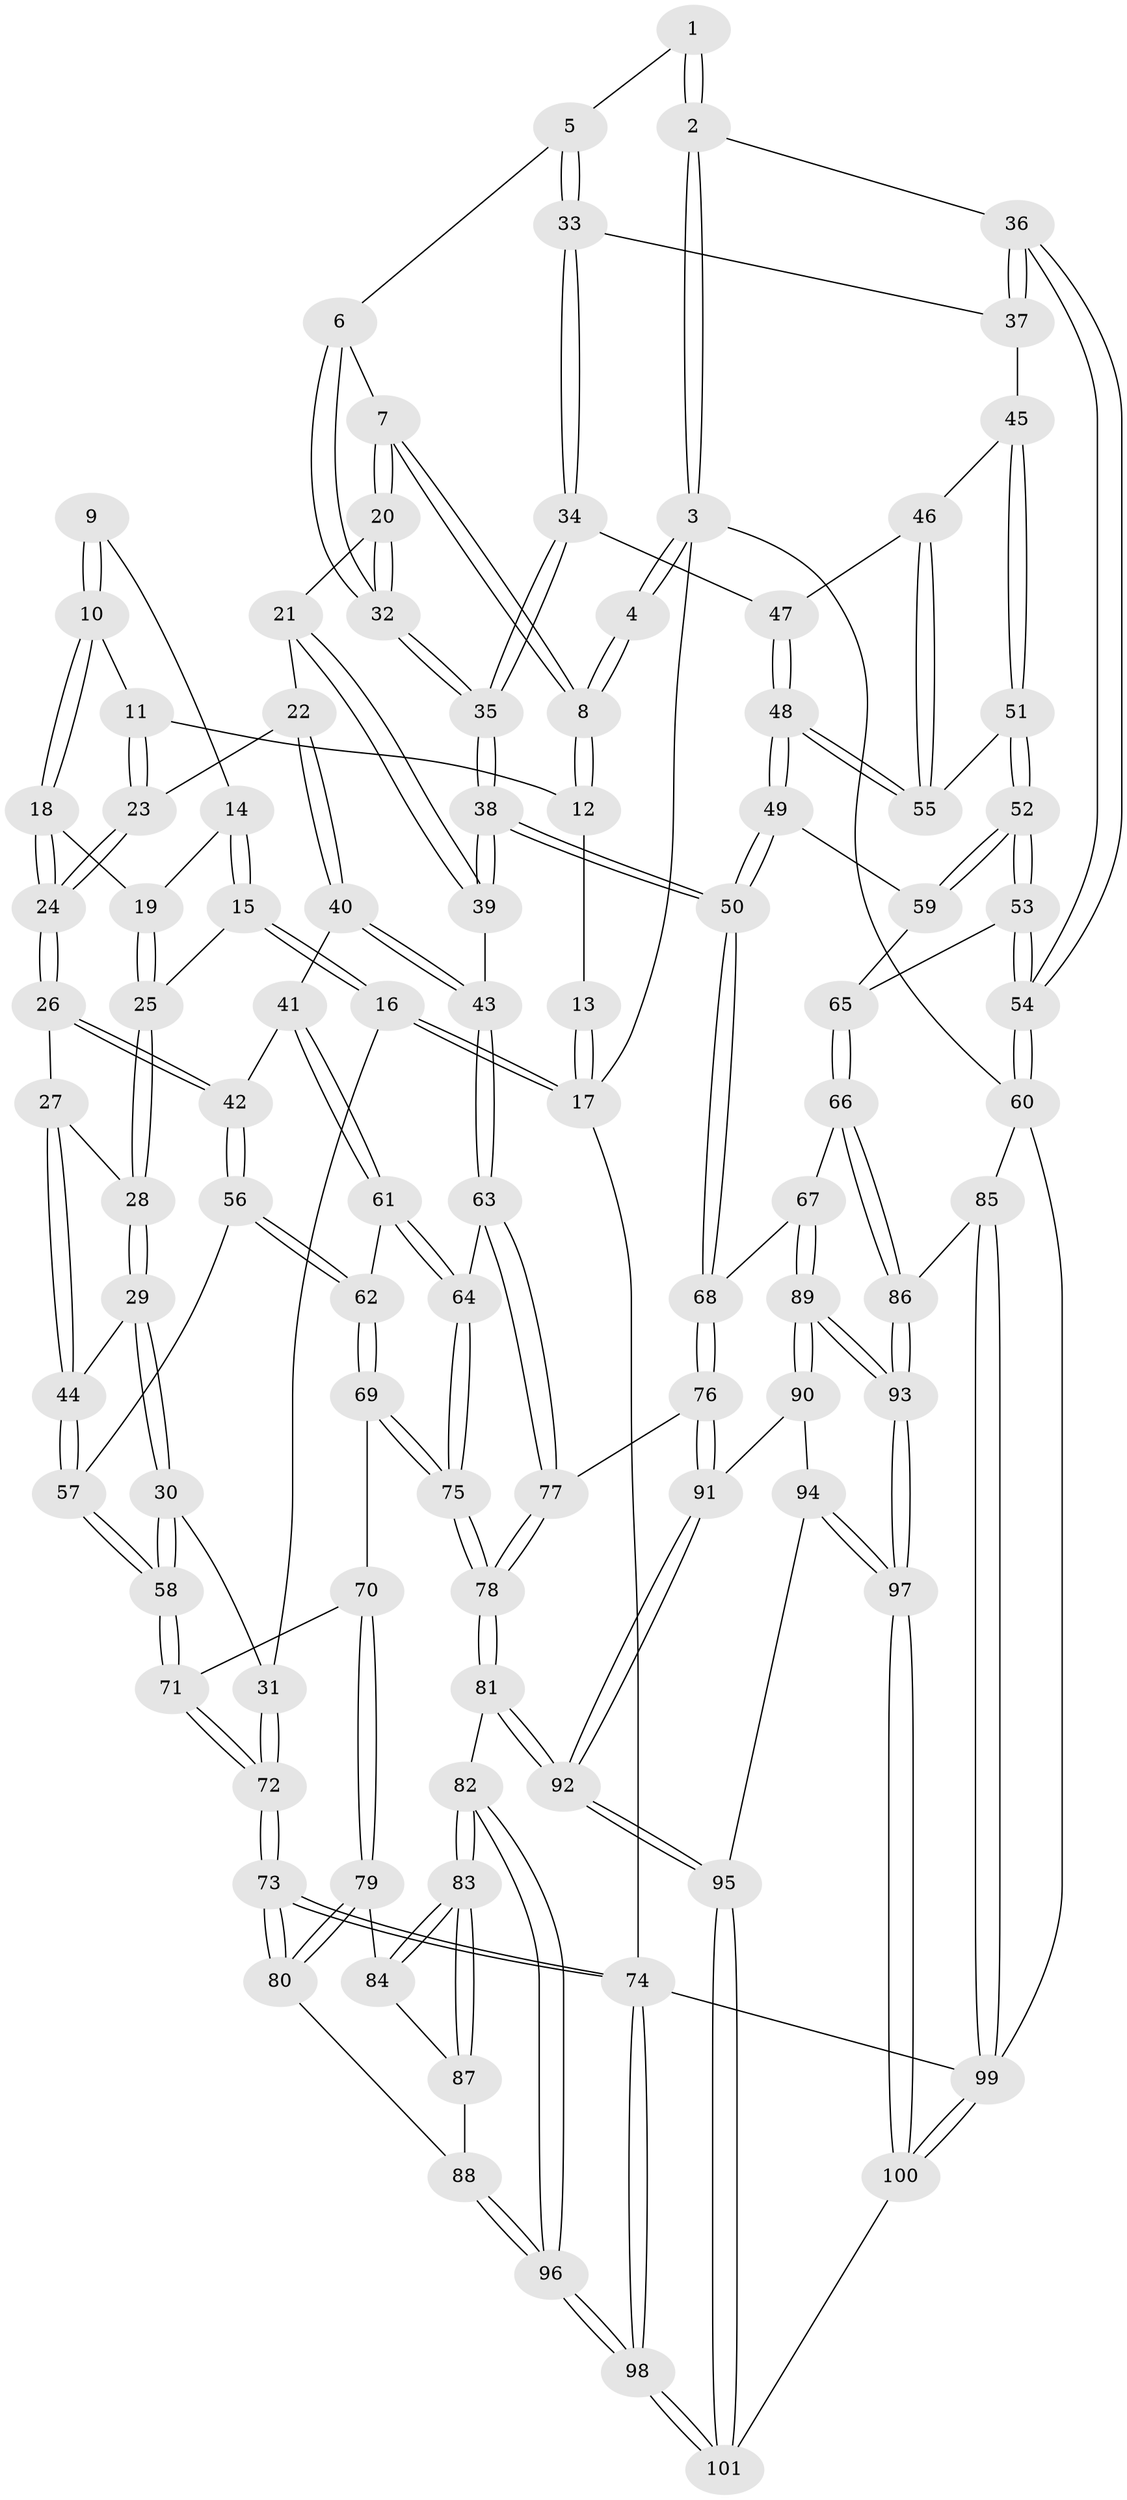 // Generated by graph-tools (version 1.1) at 2025/16/03/09/25 04:16:47]
// undirected, 101 vertices, 249 edges
graph export_dot {
graph [start="1"]
  node [color=gray90,style=filled];
  1 [pos="+0.9223492018045901+0.05462465330656548"];
  2 [pos="+1+0"];
  3 [pos="+1+0"];
  4 [pos="+0.9052877481388522+0"];
  5 [pos="+0.8306592415032484+0.14726650604884767"];
  6 [pos="+0.7089166135077144+0.07964039988751016"];
  7 [pos="+0.6899520076970702+0.05934363033296767"];
  8 [pos="+0.6336592190414017+0"];
  9 [pos="+0.19042954301107998+0"];
  10 [pos="+0.29471088820480557+0.09510770222652444"];
  11 [pos="+0.42782292319390636+0.006321192392017826"];
  12 [pos="+0.5472896621027287+0"];
  13 [pos="+0.13032374358228743+0"];
  14 [pos="+0.168731515084921+0.026778473236462163"];
  15 [pos="+0.05226164492946506+0.15899860192496337"];
  16 [pos="+0+0.20220804433150583"];
  17 [pos="+0+0"];
  18 [pos="+0.29273282939326145+0.142296225386214"];
  19 [pos="+0.19087549629246278+0.16615300979215059"];
  20 [pos="+0.5479555990430363+0.19498704540660744"];
  21 [pos="+0.5449977618273033+0.1970610956124537"];
  22 [pos="+0.5233348036697404+0.20436300503953841"];
  23 [pos="+0.4403745469371582+0.1983882556190674"];
  24 [pos="+0.35642405079527056+0.23889044909972423"];
  25 [pos="+0.15626593793236782+0.19033731356594552"];
  26 [pos="+0.3501482666708573+0.257506200660839"];
  27 [pos="+0.19694136522078332+0.25882634165454177"];
  28 [pos="+0.17188260356191828+0.2326611326767115"];
  29 [pos="+0.110090911361505+0.2978887472722878"];
  30 [pos="+0+0.2742448641891433"];
  31 [pos="+0+0.23292056724969593"];
  32 [pos="+0.687713443326474+0.3420631080670055"];
  33 [pos="+0.8514180678867598+0.16981583941664866"];
  34 [pos="+0.7636364375894732+0.3230258184832006"];
  35 [pos="+0.6893055746901599+0.3601059859922288"];
  36 [pos="+1+0.1302956196098995"];
  37 [pos="+0.9000956696236333+0.20183791193597236"];
  38 [pos="+0.6495067318686337+0.45679124385328124"];
  39 [pos="+0.6406782078937587+0.45453061683364915"];
  40 [pos="+0.500181402317718+0.4041126868881854"];
  41 [pos="+0.45137160715251906+0.39798050183691425"];
  42 [pos="+0.352357862585614+0.33537698149687806"];
  43 [pos="+0.5858727912993198+0.45051875376807754"];
  44 [pos="+0.180802038884237+0.3598826209069056"];
  45 [pos="+0.9039738775251611+0.2830192964632767"];
  46 [pos="+0.8477789480952281+0.33540018692666"];
  47 [pos="+0.8092705079502299+0.3341703233782698"];
  48 [pos="+0.7926549707224491+0.4544152048252253"];
  49 [pos="+0.7867875110920092+0.46066507448879707"];
  50 [pos="+0.666513763517904+0.4767917897297892"];
  51 [pos="+0.9741345557676282+0.39489844526920365"];
  52 [pos="+1+0.47294261896221357"];
  53 [pos="+1+0.5087635164729728"];
  54 [pos="+1+0.5149304187642341"];
  55 [pos="+0.8375724189262448+0.4124355380599886"];
  56 [pos="+0.24590994101442065+0.42800950295102624"];
  57 [pos="+0.20230043796487188+0.431757898476385"];
  58 [pos="+0.15793351720961596+0.4617108929063768"];
  59 [pos="+0.8477193207886813+0.49350500895868193"];
  60 [pos="+1+0.7258792813805894"];
  61 [pos="+0.38046203449011723+0.5306703232833476"];
  62 [pos="+0.30294543688122516+0.498262688376963"];
  63 [pos="+0.46858864716133214+0.5655514745350368"];
  64 [pos="+0.41003780354067937+0.5838359386907744"];
  65 [pos="+0.8683347221667895+0.5872140925737708"];
  66 [pos="+0.7960110634596722+0.6874155684985687"];
  67 [pos="+0.6908806813839641+0.6334624089228206"];
  68 [pos="+0.6855849426062405+0.6291116851729931"];
  69 [pos="+0.27179070777464853+0.6238256649847914"];
  70 [pos="+0.12157539213421892+0.5965118745450064"];
  71 [pos="+0.11117802987351977+0.5812584385164392"];
  72 [pos="+0+0.5929361706198117"];
  73 [pos="+0+0.8111604462837864"];
  74 [pos="+0+1"];
  75 [pos="+0.36695991131146927+0.7030014666004298"];
  76 [pos="+0.5834348388680679+0.6857088128857523"];
  77 [pos="+0.5780417472827692+0.6862731823147166"];
  78 [pos="+0.380150067004194+0.7686902130460025"];
  79 [pos="+0.12870256972169308+0.664429353434062"];
  80 [pos="+0+0.8076351167020699"];
  81 [pos="+0.35664736449959283+0.838925930145333"];
  82 [pos="+0.32594256852476133+0.838015643764236"];
  83 [pos="+0.2949179759923549+0.8212902392526436"];
  84 [pos="+0.14065291866356958+0.6923537022972891"];
  85 [pos="+0.9522226453703899+0.791590784288877"];
  86 [pos="+0.8634787494071088+0.7703681357342943"];
  87 [pos="+0.0908596232349175+0.8085749162109432"];
  88 [pos="+0.06077412475448193+0.8312509612317937"];
  89 [pos="+0.6615576870088068+0.8519417737210387"];
  90 [pos="+0.6308737911231551+0.8464685320676273"];
  91 [pos="+0.5989926528048432+0.8176757222239571"];
  92 [pos="+0.37007649637693335+0.8616006040130273"];
  93 [pos="+0.7288904742040595+0.9013738160225622"];
  94 [pos="+0.5849994855737266+0.8902834561495786"];
  95 [pos="+0.402731759895745+0.9500218319248703"];
  96 [pos="+0.13153475831741362+0.9417656446756041"];
  97 [pos="+0.7111052443710786+1"];
  98 [pos="+0+1"];
  99 [pos="+0.8374030568374062+1"];
  100 [pos="+0.7094310952363215+1"];
  101 [pos="+0.4401510420269085+1"];
  1 -- 2;
  1 -- 2;
  1 -- 5;
  2 -- 3;
  2 -- 3;
  2 -- 36;
  3 -- 4;
  3 -- 4;
  3 -- 17;
  3 -- 60;
  4 -- 8;
  4 -- 8;
  5 -- 6;
  5 -- 33;
  5 -- 33;
  6 -- 7;
  6 -- 32;
  6 -- 32;
  7 -- 8;
  7 -- 8;
  7 -- 20;
  7 -- 20;
  8 -- 12;
  8 -- 12;
  9 -- 10;
  9 -- 10;
  9 -- 14;
  10 -- 11;
  10 -- 18;
  10 -- 18;
  11 -- 12;
  11 -- 23;
  11 -- 23;
  12 -- 13;
  13 -- 17;
  13 -- 17;
  14 -- 15;
  14 -- 15;
  14 -- 19;
  15 -- 16;
  15 -- 16;
  15 -- 25;
  16 -- 17;
  16 -- 17;
  16 -- 31;
  17 -- 74;
  18 -- 19;
  18 -- 24;
  18 -- 24;
  19 -- 25;
  19 -- 25;
  20 -- 21;
  20 -- 32;
  20 -- 32;
  21 -- 22;
  21 -- 39;
  21 -- 39;
  22 -- 23;
  22 -- 40;
  22 -- 40;
  23 -- 24;
  23 -- 24;
  24 -- 26;
  24 -- 26;
  25 -- 28;
  25 -- 28;
  26 -- 27;
  26 -- 42;
  26 -- 42;
  27 -- 28;
  27 -- 44;
  27 -- 44;
  28 -- 29;
  28 -- 29;
  29 -- 30;
  29 -- 30;
  29 -- 44;
  30 -- 31;
  30 -- 58;
  30 -- 58;
  31 -- 72;
  31 -- 72;
  32 -- 35;
  32 -- 35;
  33 -- 34;
  33 -- 34;
  33 -- 37;
  34 -- 35;
  34 -- 35;
  34 -- 47;
  35 -- 38;
  35 -- 38;
  36 -- 37;
  36 -- 37;
  36 -- 54;
  36 -- 54;
  37 -- 45;
  38 -- 39;
  38 -- 39;
  38 -- 50;
  38 -- 50;
  39 -- 43;
  40 -- 41;
  40 -- 43;
  40 -- 43;
  41 -- 42;
  41 -- 61;
  41 -- 61;
  42 -- 56;
  42 -- 56;
  43 -- 63;
  43 -- 63;
  44 -- 57;
  44 -- 57;
  45 -- 46;
  45 -- 51;
  45 -- 51;
  46 -- 47;
  46 -- 55;
  46 -- 55;
  47 -- 48;
  47 -- 48;
  48 -- 49;
  48 -- 49;
  48 -- 55;
  48 -- 55;
  49 -- 50;
  49 -- 50;
  49 -- 59;
  50 -- 68;
  50 -- 68;
  51 -- 52;
  51 -- 52;
  51 -- 55;
  52 -- 53;
  52 -- 53;
  52 -- 59;
  52 -- 59;
  53 -- 54;
  53 -- 54;
  53 -- 65;
  54 -- 60;
  54 -- 60;
  56 -- 57;
  56 -- 62;
  56 -- 62;
  57 -- 58;
  57 -- 58;
  58 -- 71;
  58 -- 71;
  59 -- 65;
  60 -- 85;
  60 -- 99;
  61 -- 62;
  61 -- 64;
  61 -- 64;
  62 -- 69;
  62 -- 69;
  63 -- 64;
  63 -- 77;
  63 -- 77;
  64 -- 75;
  64 -- 75;
  65 -- 66;
  65 -- 66;
  66 -- 67;
  66 -- 86;
  66 -- 86;
  67 -- 68;
  67 -- 89;
  67 -- 89;
  68 -- 76;
  68 -- 76;
  69 -- 70;
  69 -- 75;
  69 -- 75;
  70 -- 71;
  70 -- 79;
  70 -- 79;
  71 -- 72;
  71 -- 72;
  72 -- 73;
  72 -- 73;
  73 -- 74;
  73 -- 74;
  73 -- 80;
  73 -- 80;
  74 -- 98;
  74 -- 98;
  74 -- 99;
  75 -- 78;
  75 -- 78;
  76 -- 77;
  76 -- 91;
  76 -- 91;
  77 -- 78;
  77 -- 78;
  78 -- 81;
  78 -- 81;
  79 -- 80;
  79 -- 80;
  79 -- 84;
  80 -- 88;
  81 -- 82;
  81 -- 92;
  81 -- 92;
  82 -- 83;
  82 -- 83;
  82 -- 96;
  82 -- 96;
  83 -- 84;
  83 -- 84;
  83 -- 87;
  83 -- 87;
  84 -- 87;
  85 -- 86;
  85 -- 99;
  85 -- 99;
  86 -- 93;
  86 -- 93;
  87 -- 88;
  88 -- 96;
  88 -- 96;
  89 -- 90;
  89 -- 90;
  89 -- 93;
  89 -- 93;
  90 -- 91;
  90 -- 94;
  91 -- 92;
  91 -- 92;
  92 -- 95;
  92 -- 95;
  93 -- 97;
  93 -- 97;
  94 -- 95;
  94 -- 97;
  94 -- 97;
  95 -- 101;
  95 -- 101;
  96 -- 98;
  96 -- 98;
  97 -- 100;
  97 -- 100;
  98 -- 101;
  98 -- 101;
  99 -- 100;
  99 -- 100;
  100 -- 101;
}

